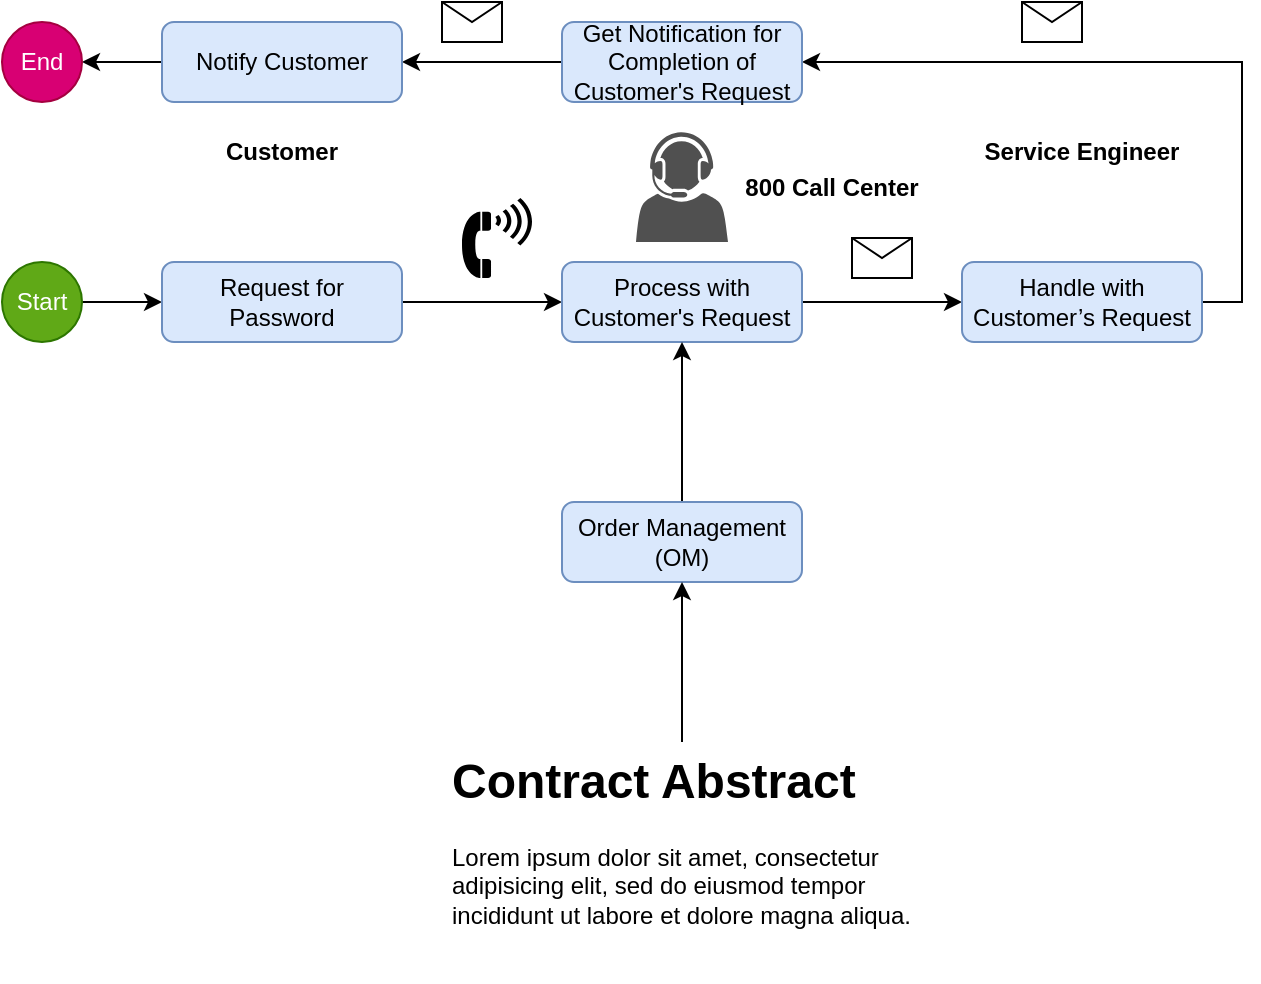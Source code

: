 <mxfile version="21.7.2" type="github">
  <diagram name="Page-1" id="D6pnyfYFkSyE-FbkkBxH">
    <mxGraphModel dx="1040" dy="600" grid="1" gridSize="10" guides="1" tooltips="1" connect="1" arrows="1" fold="1" page="1" pageScale="1" pageWidth="850" pageHeight="1100" math="0" shadow="0">
      <root>
        <mxCell id="0" />
        <mxCell id="1" parent="0" />
        <mxCell id="HLSqSyGRD2IAA4yPzhUn-10" style="edgeStyle=orthogonalEdgeStyle;rounded=0;orthogonalLoop=1;jettySize=auto;html=1;exitX=1;exitY=0.5;exitDx=0;exitDy=0;entryX=0;entryY=0.5;entryDx=0;entryDy=0;" edge="1" parent="1" source="HLSqSyGRD2IAA4yPzhUn-2" target="HLSqSyGRD2IAA4yPzhUn-3">
          <mxGeometry relative="1" as="geometry" />
        </mxCell>
        <mxCell id="HLSqSyGRD2IAA4yPzhUn-2" value="Start" style="ellipse;whiteSpace=wrap;html=1;aspect=fixed;fillColor=#60a917;strokeColor=#2D7600;fontColor=#ffffff;" vertex="1" parent="1">
          <mxGeometry x="80" y="160" width="40" height="40" as="geometry" />
        </mxCell>
        <mxCell id="HLSqSyGRD2IAA4yPzhUn-9" style="edgeStyle=orthogonalEdgeStyle;rounded=0;orthogonalLoop=1;jettySize=auto;html=1;exitX=1;exitY=0.5;exitDx=0;exitDy=0;entryX=0;entryY=0.5;entryDx=0;entryDy=0;" edge="1" parent="1" source="HLSqSyGRD2IAA4yPzhUn-3" target="HLSqSyGRD2IAA4yPzhUn-6">
          <mxGeometry relative="1" as="geometry" />
        </mxCell>
        <mxCell id="HLSqSyGRD2IAA4yPzhUn-3" value="Request for Password" style="rounded=1;whiteSpace=wrap;html=1;fillColor=#dae8fc;strokeColor=#6c8ebf;" vertex="1" parent="1">
          <mxGeometry x="160" y="160" width="120" height="40" as="geometry" />
        </mxCell>
        <mxCell id="HLSqSyGRD2IAA4yPzhUn-4" value="" style="shape=image;imageAspect=0;aspect=fixed;verticalLabelPosition=bottom;verticalAlign=top;image=https://contoso.storiesonboard.com/content/img/persona-avatars/avatar05.png?slug=guidemap;" vertex="1" parent="1">
          <mxGeometry x="205" y="120" width="30" height="30" as="geometry" />
        </mxCell>
        <mxCell id="HLSqSyGRD2IAA4yPzhUn-5" value="&lt;b&gt;Customer&lt;/b&gt;" style="text;html=1;strokeColor=none;fillColor=none;align=center;verticalAlign=middle;whiteSpace=wrap;rounded=0;" vertex="1" parent="1">
          <mxGeometry x="190" y="90" width="60" height="30" as="geometry" />
        </mxCell>
        <mxCell id="HLSqSyGRD2IAA4yPzhUn-19" style="edgeStyle=orthogonalEdgeStyle;rounded=0;orthogonalLoop=1;jettySize=auto;html=1;exitX=1;exitY=0.5;exitDx=0;exitDy=0;entryX=0;entryY=0.5;entryDx=0;entryDy=0;" edge="1" parent="1" source="HLSqSyGRD2IAA4yPzhUn-6" target="HLSqSyGRD2IAA4yPzhUn-16">
          <mxGeometry relative="1" as="geometry" />
        </mxCell>
        <mxCell id="HLSqSyGRD2IAA4yPzhUn-6" value="Process with Customer&#39;s Request" style="rounded=1;whiteSpace=wrap;html=1;fillColor=#dae8fc;strokeColor=#6c8ebf;" vertex="1" parent="1">
          <mxGeometry x="360" y="160" width="120" height="40" as="geometry" />
        </mxCell>
        <mxCell id="HLSqSyGRD2IAA4yPzhUn-8" value="&lt;b&gt;800 Call Center&lt;/b&gt;" style="text;html=1;strokeColor=none;fillColor=none;align=center;verticalAlign=middle;whiteSpace=wrap;rounded=0;" vertex="1" parent="1">
          <mxGeometry x="450" y="107.5" width="90" height="30" as="geometry" />
        </mxCell>
        <mxCell id="HLSqSyGRD2IAA4yPzhUn-13" style="edgeStyle=orthogonalEdgeStyle;rounded=0;orthogonalLoop=1;jettySize=auto;html=1;exitX=0.5;exitY=0;exitDx=0;exitDy=0;entryX=0.5;entryY=1;entryDx=0;entryDy=0;" edge="1" parent="1" source="HLSqSyGRD2IAA4yPzhUn-12" target="HLSqSyGRD2IAA4yPzhUn-6">
          <mxGeometry relative="1" as="geometry" />
        </mxCell>
        <mxCell id="HLSqSyGRD2IAA4yPzhUn-12" value="Order Management (OM)" style="rounded=1;whiteSpace=wrap;html=1;fillColor=#dae8fc;strokeColor=#6c8ebf;" vertex="1" parent="1">
          <mxGeometry x="360" y="280" width="120" height="40" as="geometry" />
        </mxCell>
        <mxCell id="HLSqSyGRD2IAA4yPzhUn-15" style="edgeStyle=orthogonalEdgeStyle;rounded=0;orthogonalLoop=1;jettySize=auto;html=1;exitX=0.5;exitY=0;exitDx=0;exitDy=0;entryX=0.5;entryY=1;entryDx=0;entryDy=0;" edge="1" parent="1" source="HLSqSyGRD2IAA4yPzhUn-14" target="HLSqSyGRD2IAA4yPzhUn-12">
          <mxGeometry relative="1" as="geometry" />
        </mxCell>
        <mxCell id="HLSqSyGRD2IAA4yPzhUn-14" value="&lt;h1&gt;Contract Abstract&lt;/h1&gt;&lt;p&gt;Lorem ipsum dolor sit amet, consectetur adipisicing elit, sed do eiusmod tempor incididunt ut labore et dolore magna aliqua.&lt;/p&gt;" style="text;html=1;strokeColor=none;fillColor=none;spacing=5;spacingTop=-20;whiteSpace=wrap;overflow=hidden;rounded=0;" vertex="1" parent="1">
          <mxGeometry x="300" y="400" width="240" height="120" as="geometry" />
        </mxCell>
        <mxCell id="HLSqSyGRD2IAA4yPzhUn-22" style="edgeStyle=orthogonalEdgeStyle;rounded=0;orthogonalLoop=1;jettySize=auto;html=1;exitX=1;exitY=0.5;exitDx=0;exitDy=0;entryX=1;entryY=0.5;entryDx=0;entryDy=0;" edge="1" parent="1" source="HLSqSyGRD2IAA4yPzhUn-16" target="HLSqSyGRD2IAA4yPzhUn-21">
          <mxGeometry relative="1" as="geometry" />
        </mxCell>
        <mxCell id="HLSqSyGRD2IAA4yPzhUn-16" value="Handle with Customer’s Request" style="rounded=1;whiteSpace=wrap;html=1;fillColor=#dae8fc;strokeColor=#6c8ebf;" vertex="1" parent="1">
          <mxGeometry x="560" y="160" width="120" height="40" as="geometry" />
        </mxCell>
        <mxCell id="HLSqSyGRD2IAA4yPzhUn-17" value="" style="shape=image;imageAspect=0;aspect=fixed;verticalLabelPosition=bottom;verticalAlign=top;image=https://contoso.storiesonboard.com/content/img/persona-avatars/avatar07.png?slug=guidemap;" vertex="1" parent="1">
          <mxGeometry x="605" y="120" width="30" height="30" as="geometry" />
        </mxCell>
        <mxCell id="HLSqSyGRD2IAA4yPzhUn-18" value="&lt;b&gt;Service Engineer&lt;/b&gt;" style="text;html=1;strokeColor=none;fillColor=none;align=center;verticalAlign=middle;whiteSpace=wrap;rounded=0;" vertex="1" parent="1">
          <mxGeometry x="560" y="90" width="120" height="30" as="geometry" />
        </mxCell>
        <mxCell id="HLSqSyGRD2IAA4yPzhUn-20" value="" style="shape=message;html=1;html=1;outlineConnect=0;labelPosition=center;verticalLabelPosition=bottom;align=center;verticalAlign=top;" vertex="1" parent="1">
          <mxGeometry x="505" y="148" width="30" height="20" as="geometry" />
        </mxCell>
        <mxCell id="HLSqSyGRD2IAA4yPzhUn-24" style="edgeStyle=orthogonalEdgeStyle;rounded=0;orthogonalLoop=1;jettySize=auto;html=1;exitX=0;exitY=0.5;exitDx=0;exitDy=0;entryX=1;entryY=0.5;entryDx=0;entryDy=0;" edge="1" parent="1" source="HLSqSyGRD2IAA4yPzhUn-21" target="HLSqSyGRD2IAA4yPzhUn-23">
          <mxGeometry relative="1" as="geometry" />
        </mxCell>
        <mxCell id="HLSqSyGRD2IAA4yPzhUn-21" value="Get Notification for Completion of Customer&#39;s Request" style="rounded=1;whiteSpace=wrap;html=1;fillColor=#dae8fc;strokeColor=#6c8ebf;" vertex="1" parent="1">
          <mxGeometry x="360" y="40" width="120" height="40" as="geometry" />
        </mxCell>
        <mxCell id="HLSqSyGRD2IAA4yPzhUn-37" style="edgeStyle=orthogonalEdgeStyle;rounded=0;orthogonalLoop=1;jettySize=auto;html=1;exitX=0;exitY=0.5;exitDx=0;exitDy=0;entryX=1;entryY=0.5;entryDx=0;entryDy=0;" edge="1" parent="1" source="HLSqSyGRD2IAA4yPzhUn-23" target="HLSqSyGRD2IAA4yPzhUn-36">
          <mxGeometry relative="1" as="geometry" />
        </mxCell>
        <mxCell id="HLSqSyGRD2IAA4yPzhUn-23" value="Notify Customer" style="rounded=1;whiteSpace=wrap;html=1;fillColor=#dae8fc;strokeColor=#6c8ebf;" vertex="1" parent="1">
          <mxGeometry x="160" y="40" width="120" height="40" as="geometry" />
        </mxCell>
        <mxCell id="HLSqSyGRD2IAA4yPzhUn-25" value="" style="shape=message;html=1;html=1;outlineConnect=0;labelPosition=center;verticalLabelPosition=bottom;align=center;verticalAlign=top;" vertex="1" parent="1">
          <mxGeometry x="590" y="30" width="30" height="20" as="geometry" />
        </mxCell>
        <mxCell id="HLSqSyGRD2IAA4yPzhUn-28" value="" style="shape=message;html=1;html=1;outlineConnect=0;labelPosition=center;verticalLabelPosition=bottom;align=center;verticalAlign=top;" vertex="1" parent="1">
          <mxGeometry x="300" y="30" width="30" height="20" as="geometry" />
        </mxCell>
        <mxCell id="HLSqSyGRD2IAA4yPzhUn-33" value="" style="sketch=0;pointerEvents=1;shadow=0;dashed=0;html=1;strokeColor=none;fillColor=#505050;labelPosition=center;verticalLabelPosition=bottom;verticalAlign=top;outlineConnect=0;align=center;shape=mxgraph.office.users.call_center_agent;" vertex="1" parent="1">
          <mxGeometry x="397" y="95" width="46" height="55" as="geometry" />
        </mxCell>
        <mxCell id="HLSqSyGRD2IAA4yPzhUn-35" value="" style="shape=mxgraph.signs.tech.telephone_4;html=1;pointerEvents=1;fillColor=#000000;strokeColor=none;verticalLabelPosition=bottom;verticalAlign=top;align=center;" vertex="1" parent="1">
          <mxGeometry x="310" y="128" width="35" height="40" as="geometry" />
        </mxCell>
        <mxCell id="HLSqSyGRD2IAA4yPzhUn-36" value="End" style="ellipse;whiteSpace=wrap;html=1;aspect=fixed;fillColor=#d80073;strokeColor=#A50040;fontColor=#ffffff;" vertex="1" parent="1">
          <mxGeometry x="80" y="40" width="40" height="40" as="geometry" />
        </mxCell>
      </root>
    </mxGraphModel>
  </diagram>
</mxfile>

